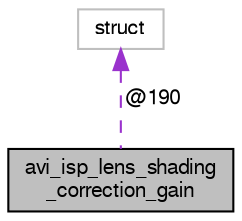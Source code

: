digraph "avi_isp_lens_shading_correction_gain"
{
  edge [fontname="FreeSans",fontsize="10",labelfontname="FreeSans",labelfontsize="10"];
  node [fontname="FreeSans",fontsize="10",shape=record];
  Node1 [label="avi_isp_lens_shading\l_correction_gain",height=0.2,width=0.4,color="black", fillcolor="grey75", style="filled", fontcolor="black"];
  Node2 -> Node1 [dir="back",color="darkorchid3",fontsize="10",style="dashed",label=" @190" ,fontname="FreeSans"];
  Node2 [label="struct",height=0.2,width=0.4,color="grey75", fillcolor="white", style="filled"];
}
